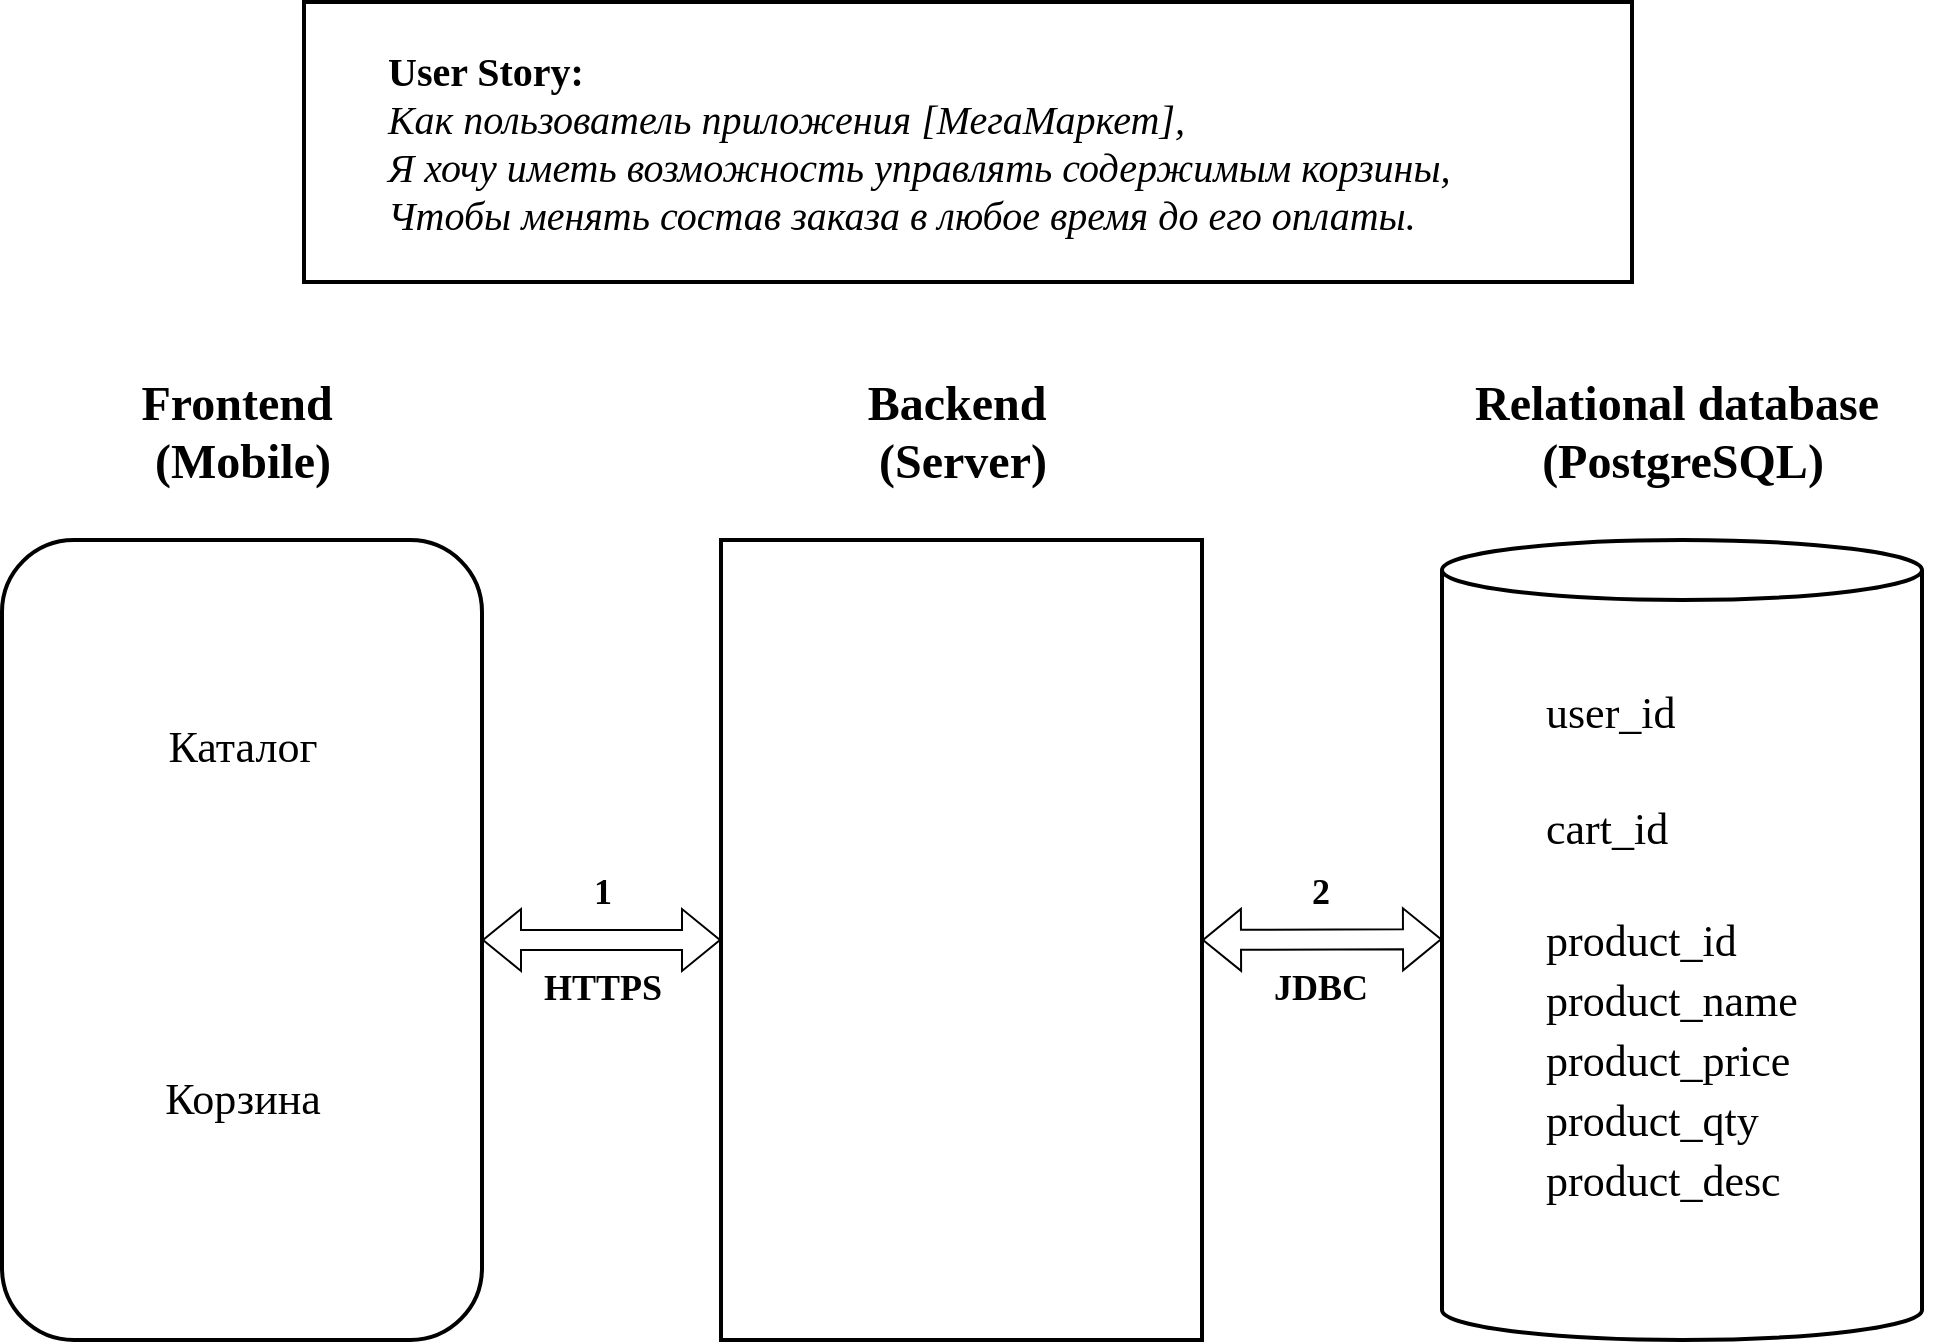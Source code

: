 <mxfile version="24.7.17">
  <diagram name="Страница — 1" id="MIVl5p1enr49xJksiQ6v">
    <mxGraphModel dx="2074" dy="1196" grid="1" gridSize="10" guides="1" tooltips="1" connect="1" arrows="1" fold="1" page="1" pageScale="1" pageWidth="1169" pageHeight="827" math="0" shadow="0">
      <root>
        <mxCell id="0" />
        <mxCell id="1" parent="0" />
        <mxCell id="6HJuL6y66GhY5XT-_tjK-1" value="&lt;blockquote style=&quot;margin: 0px 0px 0px 40px; border: none; padding: 0px; font-size: 20px;&quot;&gt;&lt;font style=&quot;font-size: 20px;&quot;&gt;&lt;b style=&quot;&quot;&gt;User Story:&amp;nbsp;&lt;br style=&quot;&quot;&gt;&lt;/b&gt;&lt;/font&gt;&lt;font style=&quot;font-size: 20px;&quot;&gt;&lt;em style=&quot;box-sizing: border-box;&quot;&gt;Как пользователь приложения [МегаМаркет],&lt;br style=&quot;&quot;&gt;&lt;/em&gt;&lt;/font&gt;&lt;font style=&quot;font-size: 20px;&quot;&gt;&lt;em style=&quot;box-sizing: border-box;&quot;&gt;Я хочу иметь возможность управлять содержимым корзины,&lt;br style=&quot;&quot;&gt;&lt;/em&gt;&lt;/font&gt;&lt;font style=&quot;font-size: 20px;&quot;&gt;&lt;em style=&quot;box-sizing: border-box;&quot;&gt;Чтобы менять состав заказа в любое время до его оплаты.&lt;/em&gt;&lt;/font&gt;&lt;/blockquote&gt;" style="whiteSpace=wrap;html=1;align=left;strokeWidth=2;fontFamily=Comic Sans MS;fontSize=17;spacing=2;" parent="1" vertex="1">
          <mxGeometry x="253" y="50" width="664" height="140" as="geometry" />
        </mxCell>
        <mxCell id="HA7c1eMe9eumM1eiVlC3-1" value="" style="shape=cylinder3;whiteSpace=wrap;html=1;boundedLbl=1;backgroundOutline=1;size=15;strokeWidth=2;" parent="1" vertex="1">
          <mxGeometry x="822" y="319" width="240" height="400" as="geometry" />
        </mxCell>
        <mxCell id="HA7c1eMe9eumM1eiVlC3-2" value="" style="rounded=1;whiteSpace=wrap;html=1;strokeWidth=2;" parent="1" vertex="1">
          <mxGeometry x="102" y="319" width="240" height="400" as="geometry" />
        </mxCell>
        <mxCell id="HA7c1eMe9eumM1eiVlC3-3" value="" style="rounded=0;whiteSpace=wrap;html=1;strokeWidth=2;" parent="1" vertex="1">
          <mxGeometry x="461.5" y="319" width="240.5" height="400" as="geometry" />
        </mxCell>
        <mxCell id="HA7c1eMe9eumM1eiVlC3-4" value="Frontend&amp;nbsp;&lt;br style=&quot;font-size: 24px;&quot;&gt;(Mobile)" style="text;html=1;align=center;verticalAlign=middle;resizable=0;points=[];autosize=1;strokeColor=none;fillColor=none;fontFamily=Comic Sans MS;fontSize=24;fontStyle=1" parent="1" vertex="1">
          <mxGeometry x="157" y="230" width="130" height="70" as="geometry" />
        </mxCell>
        <mxCell id="HA7c1eMe9eumM1eiVlC3-5" value="Backend&amp;nbsp;&lt;br style=&quot;font-size: 24px;&quot;&gt;(Server)" style="text;html=1;align=center;verticalAlign=middle;resizable=0;points=[];autosize=1;strokeColor=none;fillColor=none;fontFamily=Comic Sans MS;fontSize=24;fontStyle=1" parent="1" vertex="1">
          <mxGeometry x="521.75" y="230" width="120" height="70" as="geometry" />
        </mxCell>
        <mxCell id="HA7c1eMe9eumM1eiVlC3-6" value="Relational database&amp;nbsp;&lt;br style=&quot;font-size: 24px;&quot;&gt;(PostgreSQL)" style="text;html=1;align=center;verticalAlign=middle;resizable=0;points=[];autosize=1;strokeColor=none;fillColor=none;fontFamily=Comic Sans MS;fontSize=24;fontStyle=1" parent="1" vertex="1">
          <mxGeometry x="817" y="230" width="250" height="70" as="geometry" />
        </mxCell>
        <mxCell id="HA7c1eMe9eumM1eiVlC3-7" value="" style="shape=flexArrow;endArrow=classic;startArrow=classic;html=1;rounded=0;exitX=1;exitY=0.5;exitDx=0;exitDy=0;entryX=0;entryY=0.5;entryDx=0;entryDy=0;strokeWidth=1;" parent="1" source="HA7c1eMe9eumM1eiVlC3-2" target="HA7c1eMe9eumM1eiVlC3-3" edge="1">
          <mxGeometry width="100" height="100" relative="1" as="geometry">
            <mxPoint x="357" y="479" as="sourcePoint" />
            <mxPoint x="457" y="379" as="targetPoint" />
          </mxGeometry>
        </mxCell>
        <mxCell id="HA7c1eMe9eumM1eiVlC3-8" value="" style="shape=flexArrow;endArrow=classic;startArrow=classic;html=1;rounded=0;entryX=0;entryY=0.5;entryDx=0;entryDy=0;strokeWidth=1;" parent="1" edge="1">
          <mxGeometry width="100" height="100" relative="1" as="geometry">
            <mxPoint x="702" y="519" as="sourcePoint" />
            <mxPoint x="822" y="518.6" as="targetPoint" />
          </mxGeometry>
        </mxCell>
        <mxCell id="HA7c1eMe9eumM1eiVlC3-9" value="&lt;b style=&quot;font-size: 18px;&quot;&gt;HTTPS&lt;/b&gt;" style="text;html=1;align=center;verticalAlign=middle;resizable=0;points=[];autosize=1;strokeColor=none;fillColor=none;fontSize=18;fontFamily=Comic Sans MS;" parent="1" vertex="1">
          <mxGeometry x="362" y="523" width="80" height="40" as="geometry" />
        </mxCell>
        <mxCell id="HA7c1eMe9eumM1eiVlC3-10" value="&lt;b style=&quot;font-size: 18px;&quot;&gt;JDBC&lt;/b&gt;" style="text;html=1;align=center;verticalAlign=middle;resizable=0;points=[];autosize=1;strokeColor=none;fillColor=none;fontSize=18;fontFamily=Comic Sans MS;" parent="1" vertex="1">
          <mxGeometry x="726" y="523" width="70" height="40" as="geometry" />
        </mxCell>
        <mxCell id="HA7c1eMe9eumM1eiVlC3-11" value="Каталог" style="text;html=1;align=center;verticalAlign=middle;resizable=0;points=[];autosize=1;strokeColor=none;fillColor=none;fontFamily=Comic Sans MS;fontSize=22;fontStyle=0" parent="1" vertex="1">
          <mxGeometry x="167" y="403" width="110" height="40" as="geometry" />
        </mxCell>
        <mxCell id="HA7c1eMe9eumM1eiVlC3-12" value="Корзина" style="text;html=1;align=center;verticalAlign=middle;resizable=0;points=[];autosize=1;strokeColor=none;fillColor=none;fontFamily=Comic Sans MS;fontSize=22;fontStyle=0" parent="1" vertex="1">
          <mxGeometry x="167" y="579" width="110" height="40" as="geometry" />
        </mxCell>
        <mxCell id="HA7c1eMe9eumM1eiVlC3-16" value="cart_id" style="text;html=1;align=left;verticalAlign=middle;resizable=0;points=[];autosize=1;strokeColor=none;fillColor=none;fontFamily=Comic Sans MS;fontSize=22;fontStyle=0" parent="1" vertex="1">
          <mxGeometry x="872" y="444" width="100" height="40" as="geometry" />
        </mxCell>
        <mxCell id="HA7c1eMe9eumM1eiVlC3-17" value="user_id" style="text;html=1;align=left;verticalAlign=middle;resizable=0;points=[];autosize=1;strokeColor=none;fillColor=none;fontFamily=Comic Sans MS;fontSize=22;fontStyle=0" parent="1" vertex="1">
          <mxGeometry x="872" y="386" width="100" height="40" as="geometry" />
        </mxCell>
        <mxCell id="HA7c1eMe9eumM1eiVlC3-18" value="product_id" style="text;html=1;align=left;verticalAlign=middle;resizable=0;points=[];autosize=1;strokeColor=none;fillColor=none;fontFamily=Comic Sans MS;fontSize=22;fontStyle=0" parent="1" vertex="1">
          <mxGeometry x="872" y="500" width="140" height="40" as="geometry" />
        </mxCell>
        <mxCell id="HA7c1eMe9eumM1eiVlC3-19" value="product_name" style="text;html=1;align=left;verticalAlign=middle;resizable=0;points=[];autosize=1;strokeColor=none;fillColor=none;fontFamily=Comic Sans MS;fontSize=22;fontStyle=0" parent="1" vertex="1">
          <mxGeometry x="872" y="530" width="170" height="40" as="geometry" />
        </mxCell>
        <mxCell id="HA7c1eMe9eumM1eiVlC3-20" value="product_qty" style="text;html=1;align=left;verticalAlign=middle;resizable=0;points=[];autosize=1;strokeColor=none;fillColor=none;fontFamily=Comic Sans MS;fontSize=22;fontStyle=0" parent="1" vertex="1">
          <mxGeometry x="872" y="590" width="150" height="40" as="geometry" />
        </mxCell>
        <mxCell id="HA7c1eMe9eumM1eiVlC3-21" value="product_desc" style="text;html=1;align=left;verticalAlign=middle;resizable=0;points=[];autosize=1;strokeColor=none;fillColor=none;fontFamily=Comic Sans MS;fontSize=22;fontStyle=0" parent="1" vertex="1">
          <mxGeometry x="872" y="620" width="160" height="40" as="geometry" />
        </mxCell>
        <mxCell id="HA7c1eMe9eumM1eiVlC3-22" value="product_price" style="text;html=1;align=left;verticalAlign=middle;resizable=0;points=[];autosize=1;strokeColor=none;fillColor=none;fontFamily=Comic Sans MS;fontSize=22;fontStyle=0" parent="1" vertex="1">
          <mxGeometry x="872" y="560" width="170" height="40" as="geometry" />
        </mxCell>
        <mxCell id="HA7c1eMe9eumM1eiVlC3-23" value="&lt;b style=&quot;font-size: 18px;&quot;&gt;1&lt;/b&gt;" style="text;html=1;align=center;verticalAlign=middle;resizable=0;points=[];autosize=1;strokeColor=none;fillColor=none;fontSize=18;fontFamily=Comic Sans MS;" parent="1" vertex="1">
          <mxGeometry x="387" y="475" width="30" height="40" as="geometry" />
        </mxCell>
        <mxCell id="HA7c1eMe9eumM1eiVlC3-24" value="&lt;b style=&quot;font-size: 18px;&quot;&gt;2&lt;/b&gt;" style="text;html=1;align=center;verticalAlign=middle;resizable=0;points=[];autosize=1;strokeColor=none;fillColor=none;fontSize=18;fontFamily=Comic Sans MS;" parent="1" vertex="1">
          <mxGeometry x="746" y="475" width="30" height="40" as="geometry" />
        </mxCell>
      </root>
    </mxGraphModel>
  </diagram>
</mxfile>

